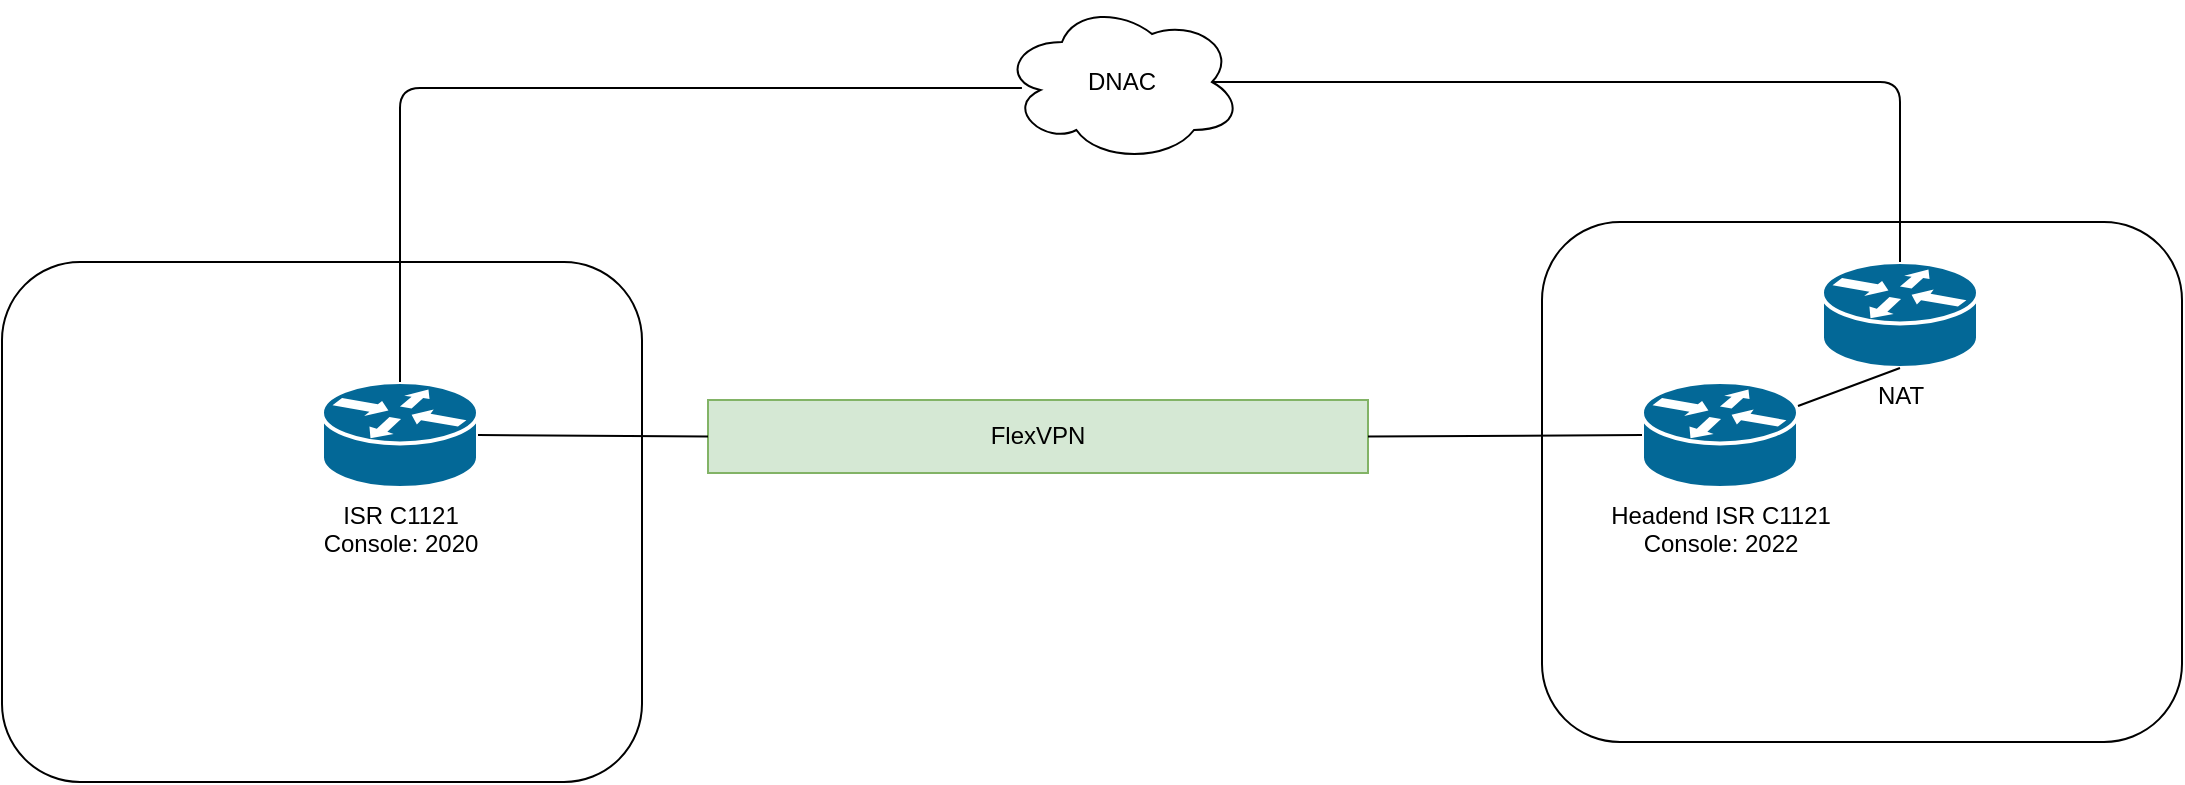<mxfile version="13.7.4" type="github">
  <diagram name="Page-1" id="822b0af5-4adb-64df-f703-e8dfc1f81529">
    <mxGraphModel dx="2210" dy="778" grid="1" gridSize="10" guides="1" tooltips="1" connect="1" arrows="1" fold="1" page="1" pageScale="1" pageWidth="1100" pageHeight="850" background="#ffffff" math="0" shadow="0">
      <root>
        <mxCell id="0" />
        <mxCell id="1" parent="0" />
        <mxCell id="3Jq7GErmE2m2qKep5Ump-20" value="" style="rounded=1;whiteSpace=wrap;html=1;" vertex="1" parent="1">
          <mxGeometry x="750" y="440" width="320" height="260" as="geometry" />
        </mxCell>
        <mxCell id="3Jq7GErmE2m2qKep5Ump-19" value="" style="rounded=1;whiteSpace=wrap;html=1;" vertex="1" parent="1">
          <mxGeometry x="-20" y="460" width="320" height="260" as="geometry" />
        </mxCell>
        <mxCell id="3Jq7GErmE2m2qKep5Ump-1" value="&lt;div&gt;ISR C1121&lt;/div&gt;&lt;div&gt;Console: 2020&lt;br&gt;&lt;/div&gt;" style="shape=mxgraph.cisco.routers.router;html=1;pointerEvents=1;dashed=0;fillColor=#036897;strokeColor=#ffffff;strokeWidth=2;verticalLabelPosition=bottom;verticalAlign=top;align=center;outlineConnect=0;" vertex="1" parent="1">
          <mxGeometry x="140" y="520" width="78" height="53" as="geometry" />
        </mxCell>
        <mxCell id="3Jq7GErmE2m2qKep5Ump-2" value="&lt;div&gt;Headend ISR C1121&lt;/div&gt;&lt;div&gt;Console: 2022&lt;/div&gt;" style="shape=mxgraph.cisco.routers.router;html=1;pointerEvents=1;dashed=0;fillColor=#036897;strokeColor=#ffffff;strokeWidth=2;verticalLabelPosition=bottom;verticalAlign=top;align=center;outlineConnect=0;" vertex="1" parent="1">
          <mxGeometry x="800" y="520" width="78" height="53" as="geometry" />
        </mxCell>
        <mxCell id="3Jq7GErmE2m2qKep5Ump-4" value="FlexVPN" style="rounded=0;whiteSpace=wrap;html=1;fillColor=#d5e8d4;strokeColor=#82b366;" vertex="1" parent="1">
          <mxGeometry x="333" y="529" width="330" height="36.5" as="geometry" />
        </mxCell>
        <mxCell id="3Jq7GErmE2m2qKep5Ump-9" value="" style="endArrow=none;html=1;entryX=0;entryY=0.5;entryDx=0;entryDy=0;exitX=1;exitY=0.5;exitDx=0;exitDy=0;exitPerimeter=0;" edge="1" parent="1" source="3Jq7GErmE2m2qKep5Ump-1" target="3Jq7GErmE2m2qKep5Ump-4">
          <mxGeometry width="50" height="50" relative="1" as="geometry">
            <mxPoint x="230" y="566.5" as="sourcePoint" />
            <mxPoint x="280" y="516.5" as="targetPoint" />
          </mxGeometry>
        </mxCell>
        <mxCell id="3Jq7GErmE2m2qKep5Ump-11" value="" style="endArrow=none;html=1;entryX=0;entryY=0.5;entryDx=0;entryDy=0;exitX=1;exitY=0.5;exitDx=0;exitDy=0;entryPerimeter=0;" edge="1" parent="1" source="3Jq7GErmE2m2qKep5Ump-4" target="3Jq7GErmE2m2qKep5Ump-2">
          <mxGeometry width="50" height="50" relative="1" as="geometry">
            <mxPoint x="670" y="546" as="sourcePoint" />
            <mxPoint x="782" y="546" as="targetPoint" />
          </mxGeometry>
        </mxCell>
        <mxCell id="3Jq7GErmE2m2qKep5Ump-12" value="DNAC " style="ellipse;shape=cloud;whiteSpace=wrap;html=1;" vertex="1" parent="1">
          <mxGeometry x="480" y="330" width="120" height="80" as="geometry" />
        </mxCell>
        <mxCell id="3Jq7GErmE2m2qKep5Ump-13" value="" style="endArrow=none;html=1;entryX=0.5;entryY=0;entryDx=0;entryDy=0;entryPerimeter=0;exitX=0.083;exitY=0.538;exitDx=0;exitDy=0;exitPerimeter=0;" edge="1" parent="1" source="3Jq7GErmE2m2qKep5Ump-12" target="3Jq7GErmE2m2qKep5Ump-1">
          <mxGeometry width="50" height="50" relative="1" as="geometry">
            <mxPoint x="540" y="360" as="sourcePoint" />
            <mxPoint x="590" y="310" as="targetPoint" />
            <Array as="points">
              <mxPoint x="179" y="373" />
            </Array>
          </mxGeometry>
        </mxCell>
        <mxCell id="3Jq7GErmE2m2qKep5Ump-14" value="NAT" style="shape=mxgraph.cisco.routers.router;html=1;pointerEvents=1;dashed=0;fillColor=#036897;strokeColor=#ffffff;strokeWidth=2;verticalLabelPosition=bottom;verticalAlign=top;align=center;outlineConnect=0;" vertex="1" parent="1">
          <mxGeometry x="890" y="460" width="78" height="53" as="geometry" />
        </mxCell>
        <mxCell id="3Jq7GErmE2m2qKep5Ump-15" value="" style="endArrow=none;html=1;entryX=0.5;entryY=0;entryDx=0;entryDy=0;entryPerimeter=0;exitX=0.875;exitY=0.5;exitDx=0;exitDy=0;exitPerimeter=0;" edge="1" parent="1" source="3Jq7GErmE2m2qKep5Ump-12" target="3Jq7GErmE2m2qKep5Ump-14">
          <mxGeometry width="50" height="50" relative="1" as="geometry">
            <mxPoint x="540" y="470" as="sourcePoint" />
            <mxPoint x="590" y="420" as="targetPoint" />
            <Array as="points">
              <mxPoint x="929" y="370" />
            </Array>
          </mxGeometry>
        </mxCell>
        <mxCell id="3Jq7GErmE2m2qKep5Ump-16" value="" style="endArrow=none;html=1;entryX=0.5;entryY=1;entryDx=0;entryDy=0;entryPerimeter=0;" edge="1" parent="1" source="3Jq7GErmE2m2qKep5Ump-2" target="3Jq7GErmE2m2qKep5Ump-14">
          <mxGeometry width="50" height="50" relative="1" as="geometry">
            <mxPoint x="540" y="480" as="sourcePoint" />
            <mxPoint x="590" y="430" as="targetPoint" />
          </mxGeometry>
        </mxCell>
      </root>
    </mxGraphModel>
  </diagram>
</mxfile>
